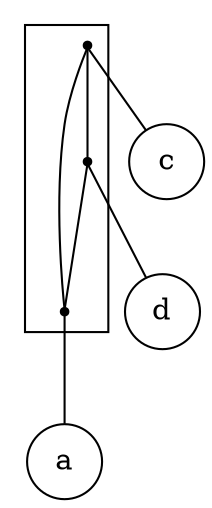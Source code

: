 strict digraph "plain_2-structure" {
compound=true;
fontname=Verdana;
fontsize=12;
newrank=true;
node [shape=circle];
c;
d;
a;
subgraph cluster_dbca {
node [shape=point];
s_c -> s_d  [color=black, arrowhead=none];
s_c -> s_a  [color=black, arrowhead=none];
s_d -> s_a  [color=black, arrowhead=none];
}

s_c -> c  [arrowhead=none];
s_d -> d  [arrowhead=none];
s_a -> a  [arrowhead=none];
}
